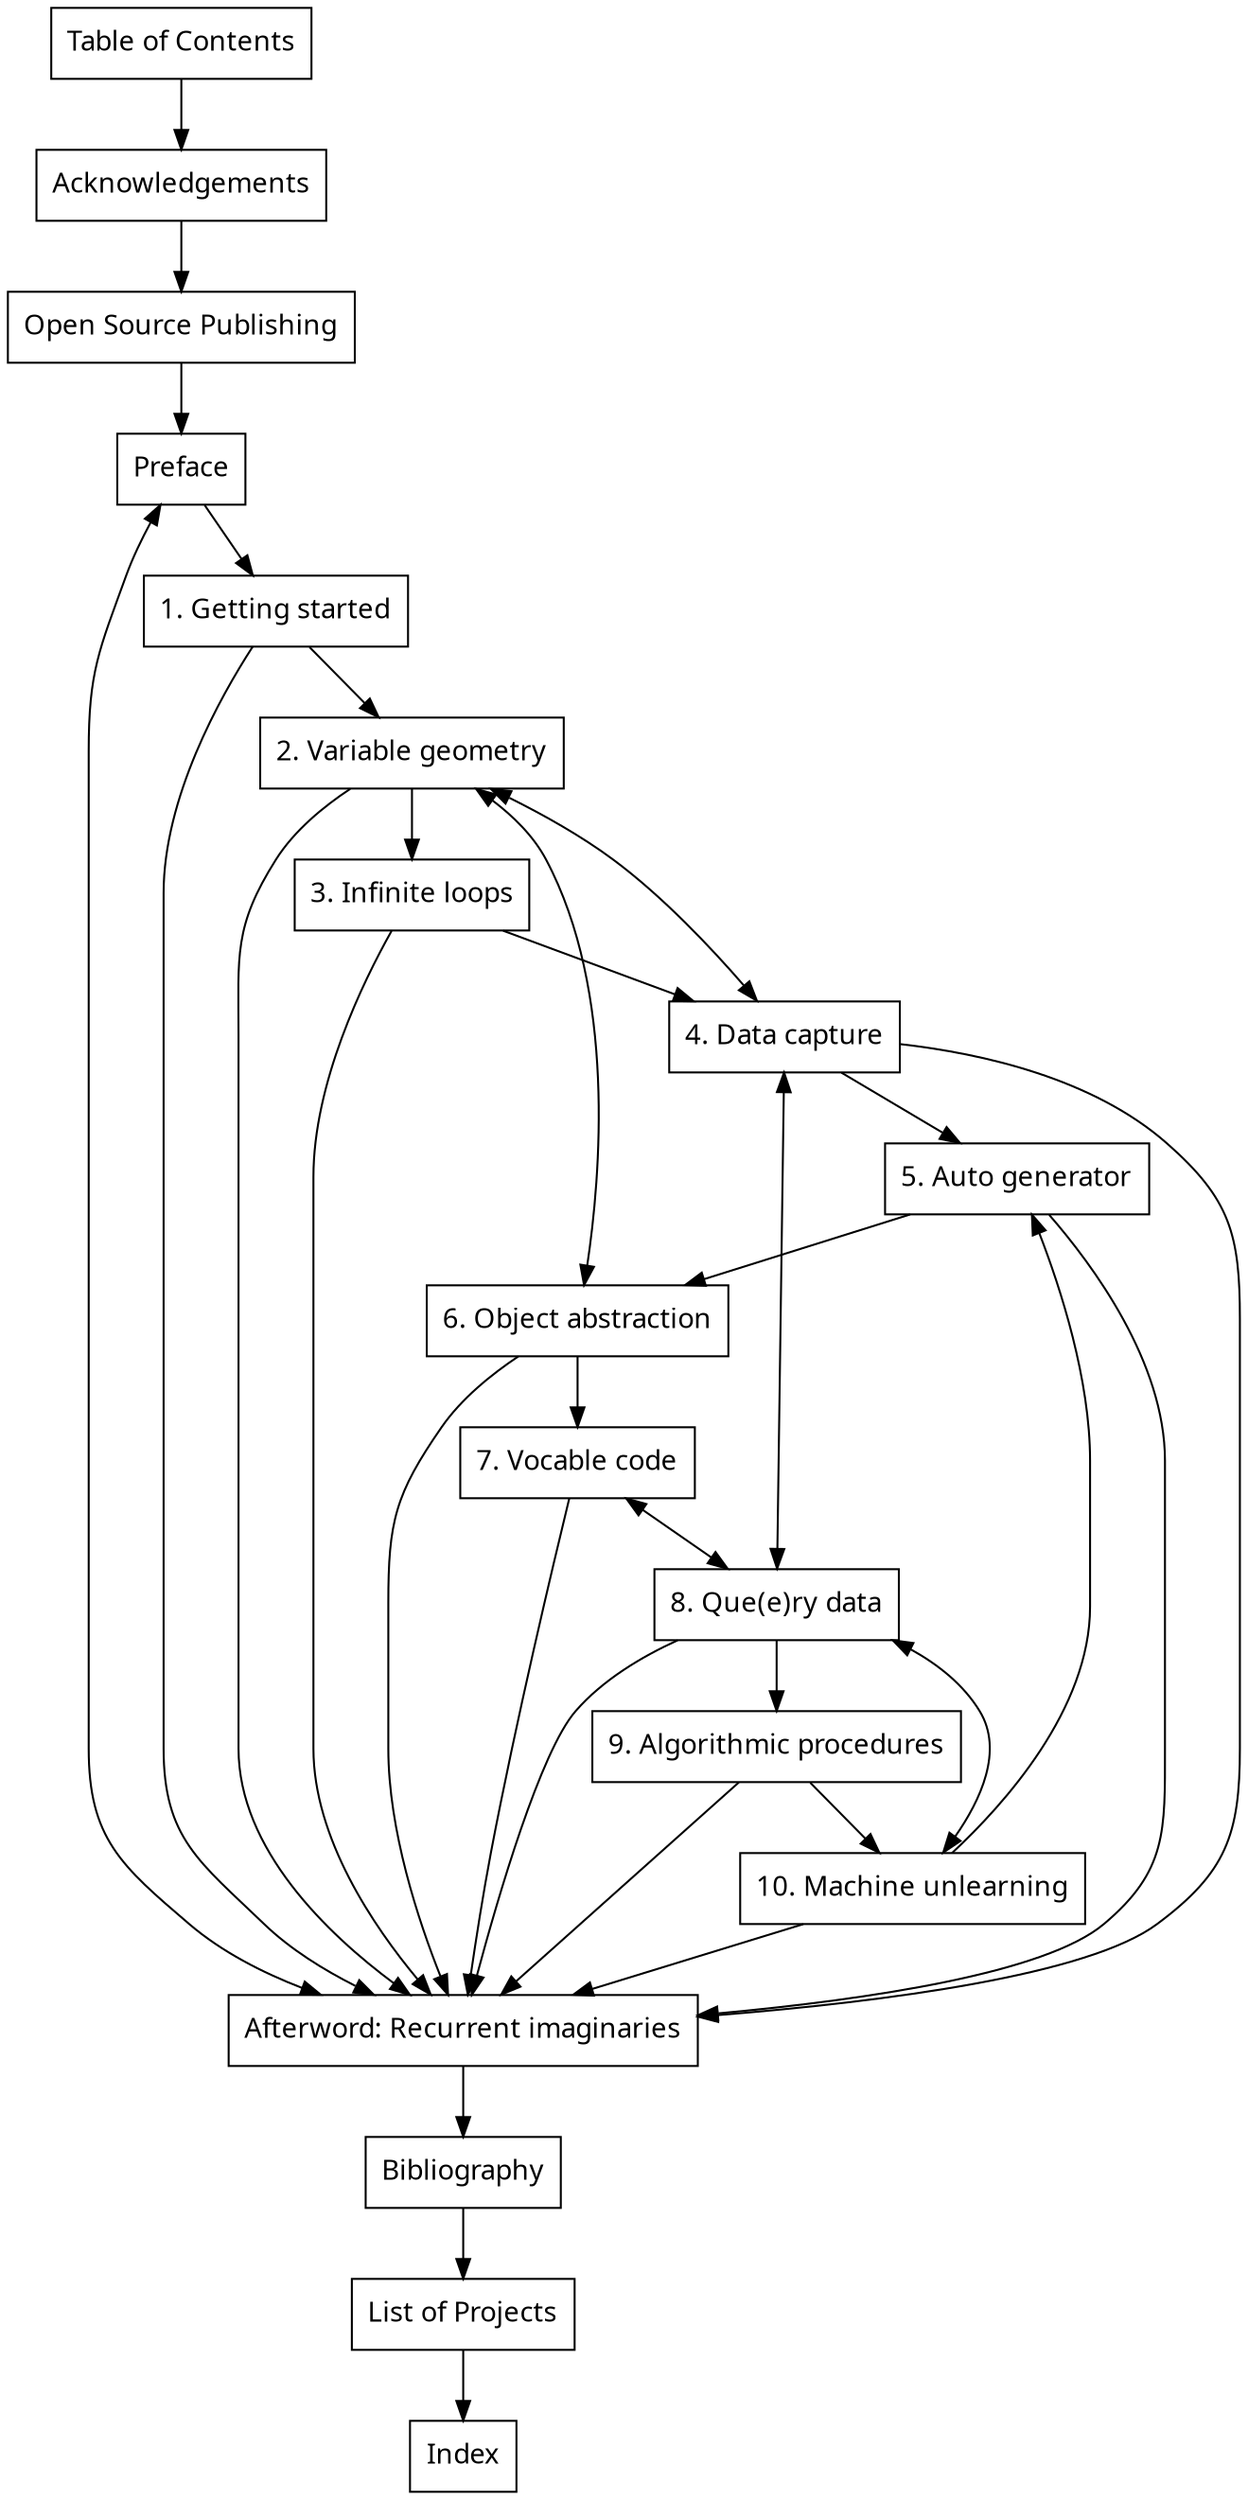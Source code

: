 digraph toc {

node[fontname="Hershey-Noailles-help-me", shape=rectangle]


TOC [label="Table of Contents"]
Ack [label="Acknowledgements"]
OSP [label="Open Source Publishing"]
0 [label="Preface"]
1 [label="1. Getting started"]
2 [label="2. Variable geometry"]
3 [label="3. Infinite loops"]
4 [label="4. Data capture"]
5 [label="5. Auto generator"]
6 [label="6. Object abstraction"]
7 [label="7. Vocable code"]
8 [label="8. Que(e)ry data"]
9 [label="9. Algorithmic procedures"]
10 [label="10. Machine unlearning"]
11 [label="Afterword: Recurrent imaginaries"]
Bi [label="Bibliography"]
Project [label="List of Projects"]
Ind [label="Index"]

//graph
TOC -> Ack -> OSP -> 0 -> 1 -> 2 -> 3 -> 4 -> 5 -> 6 -> 7;
7 -> 8 [dir=both];
8 -> 9 -> 10 -> 11 -> Bi -> Project -> Ind;
0 -> 11 [dir=both];
2 -> 6 [dir=both];
1,2,3,4,5,6,7,8,9 -> 11;
10 -> 5;
2 -> 4 -> 8 -> 10[dir=both];
}
